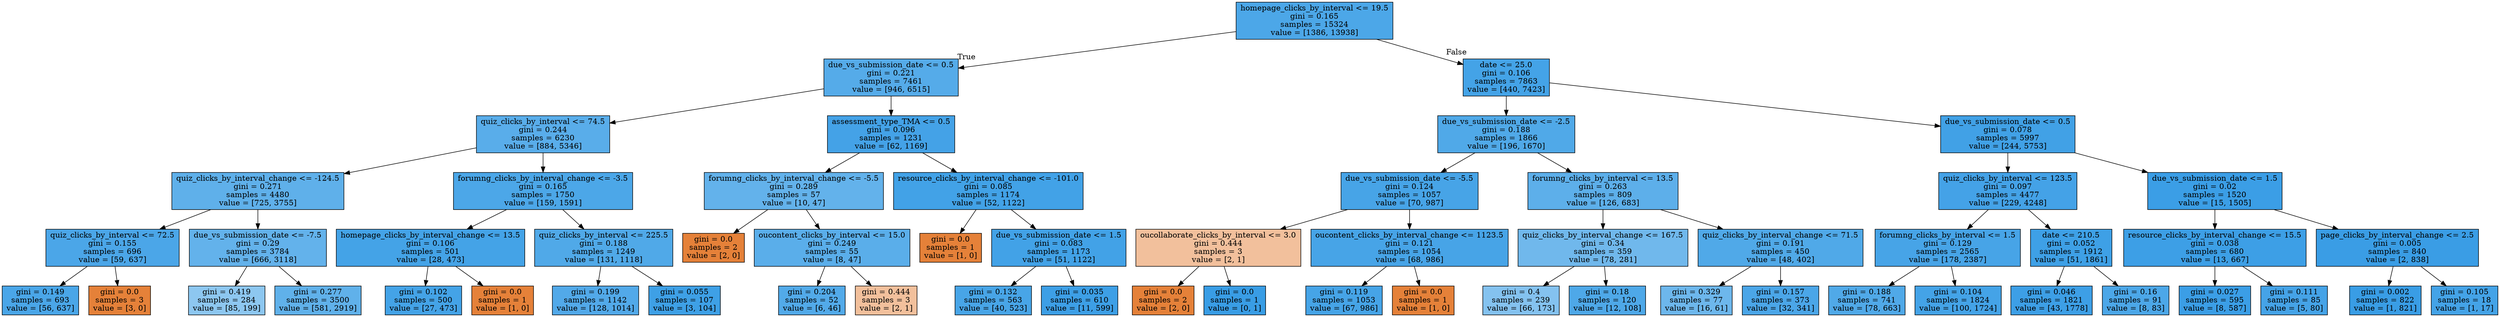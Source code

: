 digraph Tree {
node [shape=box, style="filled", color="black"] ;
0 [label="homepage_clicks_by_interval <= 19.5\ngini = 0.165\nsamples = 15324\nvalue = [1386, 13938]", fillcolor="#399de5e6"] ;
1 [label="due_vs_submission_date <= 0.5\ngini = 0.221\nsamples = 7461\nvalue = [946, 6515]", fillcolor="#399de5da"] ;
0 -> 1 [labeldistance=2.5, labelangle=45, headlabel="True"] ;
2 [label="quiz_clicks_by_interval <= 74.5\ngini = 0.244\nsamples = 6230\nvalue = [884, 5346]", fillcolor="#399de5d5"] ;
1 -> 2 ;
3 [label="quiz_clicks_by_interval_change <= -124.5\ngini = 0.271\nsamples = 4480\nvalue = [725, 3755]", fillcolor="#399de5ce"] ;
2 -> 3 ;
4 [label="quiz_clicks_by_interval <= 72.5\ngini = 0.155\nsamples = 696\nvalue = [59, 637]", fillcolor="#399de5e7"] ;
3 -> 4 ;
5 [label="gini = 0.149\nsamples = 693\nvalue = [56, 637]", fillcolor="#399de5e9"] ;
4 -> 5 ;
6 [label="gini = 0.0\nsamples = 3\nvalue = [3, 0]", fillcolor="#e58139ff"] ;
4 -> 6 ;
7 [label="due_vs_submission_date <= -7.5\ngini = 0.29\nsamples = 3784\nvalue = [666, 3118]", fillcolor="#399de5c9"] ;
3 -> 7 ;
8 [label="gini = 0.419\nsamples = 284\nvalue = [85, 199]", fillcolor="#399de592"] ;
7 -> 8 ;
9 [label="gini = 0.277\nsamples = 3500\nvalue = [581, 2919]", fillcolor="#399de5cc"] ;
7 -> 9 ;
10 [label="forumng_clicks_by_interval_change <= -3.5\ngini = 0.165\nsamples = 1750\nvalue = [159, 1591]", fillcolor="#399de5e6"] ;
2 -> 10 ;
11 [label="homepage_clicks_by_interval_change <= 13.5\ngini = 0.106\nsamples = 501\nvalue = [28, 473]", fillcolor="#399de5f0"] ;
10 -> 11 ;
12 [label="gini = 0.102\nsamples = 500\nvalue = [27, 473]", fillcolor="#399de5f0"] ;
11 -> 12 ;
13 [label="gini = 0.0\nsamples = 1\nvalue = [1, 0]", fillcolor="#e58139ff"] ;
11 -> 13 ;
14 [label="quiz_clicks_by_interval <= 225.5\ngini = 0.188\nsamples = 1249\nvalue = [131, 1118]", fillcolor="#399de5e1"] ;
10 -> 14 ;
15 [label="gini = 0.199\nsamples = 1142\nvalue = [128, 1014]", fillcolor="#399de5df"] ;
14 -> 15 ;
16 [label="gini = 0.055\nsamples = 107\nvalue = [3, 104]", fillcolor="#399de5f8"] ;
14 -> 16 ;
17 [label="assessment_type_TMA <= 0.5\ngini = 0.096\nsamples = 1231\nvalue = [62, 1169]", fillcolor="#399de5f1"] ;
1 -> 17 ;
18 [label="forumng_clicks_by_interval_change <= -5.5\ngini = 0.289\nsamples = 57\nvalue = [10, 47]", fillcolor="#399de5c9"] ;
17 -> 18 ;
19 [label="gini = 0.0\nsamples = 2\nvalue = [2, 0]", fillcolor="#e58139ff"] ;
18 -> 19 ;
20 [label="oucontent_clicks_by_interval <= 15.0\ngini = 0.249\nsamples = 55\nvalue = [8, 47]", fillcolor="#399de5d4"] ;
18 -> 20 ;
21 [label="gini = 0.204\nsamples = 52\nvalue = [6, 46]", fillcolor="#399de5de"] ;
20 -> 21 ;
22 [label="gini = 0.444\nsamples = 3\nvalue = [2, 1]", fillcolor="#e581397f"] ;
20 -> 22 ;
23 [label="resource_clicks_by_interval_change <= -101.0\ngini = 0.085\nsamples = 1174\nvalue = [52, 1122]", fillcolor="#399de5f3"] ;
17 -> 23 ;
24 [label="gini = 0.0\nsamples = 1\nvalue = [1, 0]", fillcolor="#e58139ff"] ;
23 -> 24 ;
25 [label="due_vs_submission_date <= 1.5\ngini = 0.083\nsamples = 1173\nvalue = [51, 1122]", fillcolor="#399de5f3"] ;
23 -> 25 ;
26 [label="gini = 0.132\nsamples = 563\nvalue = [40, 523]", fillcolor="#399de5eb"] ;
25 -> 26 ;
27 [label="gini = 0.035\nsamples = 610\nvalue = [11, 599]", fillcolor="#399de5fa"] ;
25 -> 27 ;
28 [label="date <= 25.0\ngini = 0.106\nsamples = 7863\nvalue = [440, 7423]", fillcolor="#399de5f0"] ;
0 -> 28 [labeldistance=2.5, labelangle=-45, headlabel="False"] ;
29 [label="due_vs_submission_date <= -2.5\ngini = 0.188\nsamples = 1866\nvalue = [196, 1670]", fillcolor="#399de5e1"] ;
28 -> 29 ;
30 [label="due_vs_submission_date <= -5.5\ngini = 0.124\nsamples = 1057\nvalue = [70, 987]", fillcolor="#399de5ed"] ;
29 -> 30 ;
31 [label="oucollaborate_clicks_by_interval <= 3.0\ngini = 0.444\nsamples = 3\nvalue = [2, 1]", fillcolor="#e581397f"] ;
30 -> 31 ;
32 [label="gini = 0.0\nsamples = 2\nvalue = [2, 0]", fillcolor="#e58139ff"] ;
31 -> 32 ;
33 [label="gini = 0.0\nsamples = 1\nvalue = [0, 1]", fillcolor="#399de5ff"] ;
31 -> 33 ;
34 [label="oucontent_clicks_by_interval_change <= 1123.5\ngini = 0.121\nsamples = 1054\nvalue = [68, 986]", fillcolor="#399de5ed"] ;
30 -> 34 ;
35 [label="gini = 0.119\nsamples = 1053\nvalue = [67, 986]", fillcolor="#399de5ee"] ;
34 -> 35 ;
36 [label="gini = 0.0\nsamples = 1\nvalue = [1, 0]", fillcolor="#e58139ff"] ;
34 -> 36 ;
37 [label="forumng_clicks_by_interval <= 13.5\ngini = 0.263\nsamples = 809\nvalue = [126, 683]", fillcolor="#399de5d0"] ;
29 -> 37 ;
38 [label="quiz_clicks_by_interval_change <= 167.5\ngini = 0.34\nsamples = 359\nvalue = [78, 281]", fillcolor="#399de5b8"] ;
37 -> 38 ;
39 [label="gini = 0.4\nsamples = 239\nvalue = [66, 173]", fillcolor="#399de59e"] ;
38 -> 39 ;
40 [label="gini = 0.18\nsamples = 120\nvalue = [12, 108]", fillcolor="#399de5e3"] ;
38 -> 40 ;
41 [label="quiz_clicks_by_interval_change <= 71.5\ngini = 0.191\nsamples = 450\nvalue = [48, 402]", fillcolor="#399de5e1"] ;
37 -> 41 ;
42 [label="gini = 0.329\nsamples = 77\nvalue = [16, 61]", fillcolor="#399de5bc"] ;
41 -> 42 ;
43 [label="gini = 0.157\nsamples = 373\nvalue = [32, 341]", fillcolor="#399de5e7"] ;
41 -> 43 ;
44 [label="due_vs_submission_date <= 0.5\ngini = 0.078\nsamples = 5997\nvalue = [244, 5753]", fillcolor="#399de5f4"] ;
28 -> 44 ;
45 [label="quiz_clicks_by_interval <= 123.5\ngini = 0.097\nsamples = 4477\nvalue = [229, 4248]", fillcolor="#399de5f1"] ;
44 -> 45 ;
46 [label="forumng_clicks_by_interval <= 1.5\ngini = 0.129\nsamples = 2565\nvalue = [178, 2387]", fillcolor="#399de5ec"] ;
45 -> 46 ;
47 [label="gini = 0.188\nsamples = 741\nvalue = [78, 663]", fillcolor="#399de5e1"] ;
46 -> 47 ;
48 [label="gini = 0.104\nsamples = 1824\nvalue = [100, 1724]", fillcolor="#399de5f0"] ;
46 -> 48 ;
49 [label="date <= 210.5\ngini = 0.052\nsamples = 1912\nvalue = [51, 1861]", fillcolor="#399de5f8"] ;
45 -> 49 ;
50 [label="gini = 0.046\nsamples = 1821\nvalue = [43, 1778]", fillcolor="#399de5f9"] ;
49 -> 50 ;
51 [label="gini = 0.16\nsamples = 91\nvalue = [8, 83]", fillcolor="#399de5e6"] ;
49 -> 51 ;
52 [label="due_vs_submission_date <= 1.5\ngini = 0.02\nsamples = 1520\nvalue = [15, 1505]", fillcolor="#399de5fc"] ;
44 -> 52 ;
53 [label="resource_clicks_by_interval_change <= 15.5\ngini = 0.038\nsamples = 680\nvalue = [13, 667]", fillcolor="#399de5fa"] ;
52 -> 53 ;
54 [label="gini = 0.027\nsamples = 595\nvalue = [8, 587]", fillcolor="#399de5fc"] ;
53 -> 54 ;
55 [label="gini = 0.111\nsamples = 85\nvalue = [5, 80]", fillcolor="#399de5ef"] ;
53 -> 55 ;
56 [label="page_clicks_by_interval_change <= 2.5\ngini = 0.005\nsamples = 840\nvalue = [2, 838]", fillcolor="#399de5fe"] ;
52 -> 56 ;
57 [label="gini = 0.002\nsamples = 822\nvalue = [1, 821]", fillcolor="#399de5ff"] ;
56 -> 57 ;
58 [label="gini = 0.105\nsamples = 18\nvalue = [1, 17]", fillcolor="#399de5f0"] ;
56 -> 58 ;
}